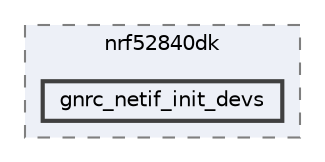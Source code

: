 digraph "/home/mj/Desktop/IoT-Chat-Digitalization/TextYourIoTDevice/bin/nrf52840dk/gnrc_netif_init_devs"
{
 // LATEX_PDF_SIZE
  bgcolor="transparent";
  edge [fontname=Helvetica,fontsize=10,labelfontname=Helvetica,labelfontsize=10];
  node [fontname=Helvetica,fontsize=10,shape=box,height=0.2,width=0.4];
  compound=true
  subgraph clusterdir_0c725116918d2e080617d882693859a8 {
    graph [ bgcolor="#edf0f7", pencolor="grey50", label="nrf52840dk", fontname=Helvetica,fontsize=10 style="filled,dashed", URL="dir_0c725116918d2e080617d882693859a8.html",tooltip=""]
  dir_f415654ac834b7ebc448629392f61907 [label="gnrc_netif_init_devs", fillcolor="#edf0f7", color="grey25", style="filled,bold", URL="dir_f415654ac834b7ebc448629392f61907.html",tooltip=""];
  }
}
